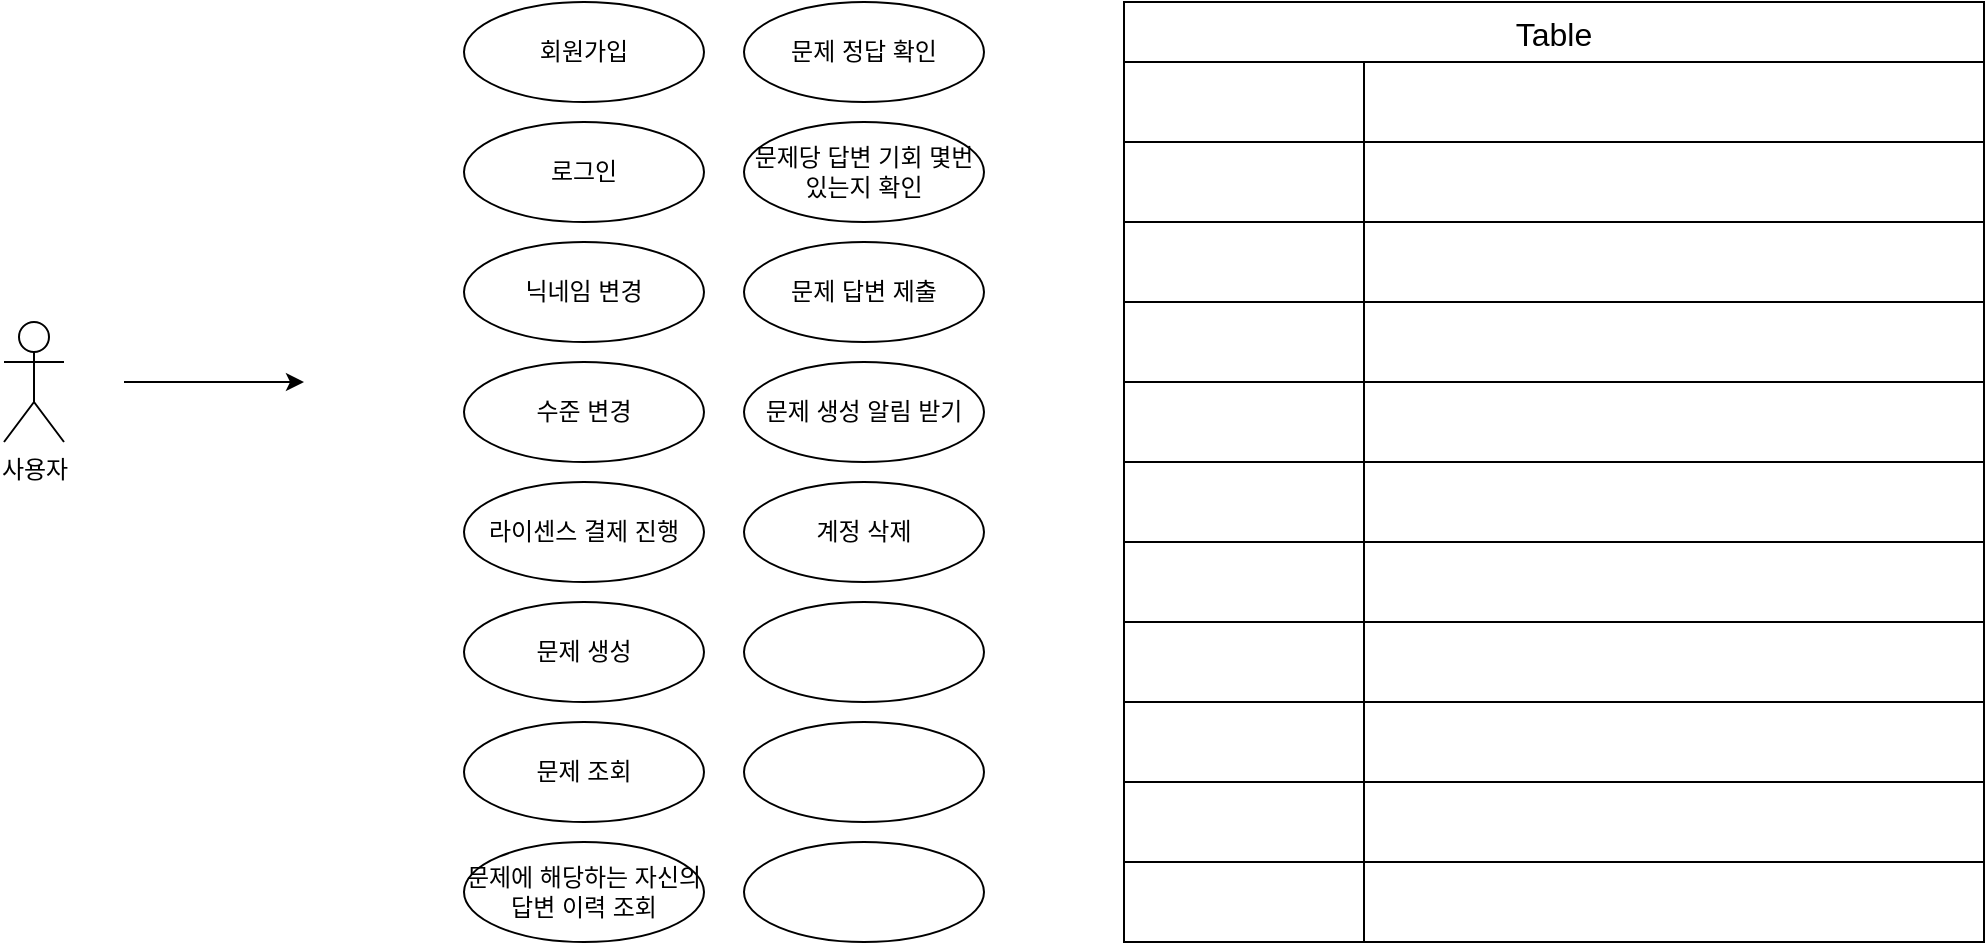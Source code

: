 <mxfile version="24.2.2" type="github">
  <diagram name="페이지-1" id="P92IDIxB-07LZbA0uTBh">
    <mxGraphModel dx="1687" dy="878" grid="1" gridSize="10" guides="1" tooltips="1" connect="1" arrows="1" fold="1" page="1" pageScale="1" pageWidth="827" pageHeight="1169" math="0" shadow="0">
      <root>
        <mxCell id="0" />
        <mxCell id="1" parent="0" />
        <mxCell id="VhF9RSgYSfxIK7Hk7AZq-1" value="회원가입" style="ellipse;whiteSpace=wrap;html=1;" parent="1" vertex="1">
          <mxGeometry x="260" y="500" width="120" height="50" as="geometry" />
        </mxCell>
        <mxCell id="VhF9RSgYSfxIK7Hk7AZq-2" value="로그인" style="ellipse;whiteSpace=wrap;html=1;" parent="1" vertex="1">
          <mxGeometry x="260" y="560" width="120" height="50" as="geometry" />
        </mxCell>
        <mxCell id="VhF9RSgYSfxIK7Hk7AZq-3" value="닉네임 변경" style="ellipse;whiteSpace=wrap;html=1;" parent="1" vertex="1">
          <mxGeometry x="260" y="620" width="120" height="50" as="geometry" />
        </mxCell>
        <mxCell id="VhF9RSgYSfxIK7Hk7AZq-4" value="수준 변경" style="ellipse;whiteSpace=wrap;html=1;" parent="1" vertex="1">
          <mxGeometry x="260" y="680" width="120" height="50" as="geometry" />
        </mxCell>
        <mxCell id="VhF9RSgYSfxIK7Hk7AZq-5" value="라이센스 결제 진행" style="ellipse;whiteSpace=wrap;html=1;" parent="1" vertex="1">
          <mxGeometry x="260" y="740" width="120" height="50" as="geometry" />
        </mxCell>
        <mxCell id="VhF9RSgYSfxIK7Hk7AZq-6" value="문제 생성" style="ellipse;whiteSpace=wrap;html=1;" parent="1" vertex="1">
          <mxGeometry x="260" y="800" width="120" height="50" as="geometry" />
        </mxCell>
        <mxCell id="VhF9RSgYSfxIK7Hk7AZq-7" value="문제 조회" style="ellipse;whiteSpace=wrap;html=1;" parent="1" vertex="1">
          <mxGeometry x="260" y="860" width="120" height="50" as="geometry" />
        </mxCell>
        <mxCell id="VhF9RSgYSfxIK7Hk7AZq-8" value="문제에 해당하는 자신의 답변 이력 조회" style="ellipse;whiteSpace=wrap;html=1;" parent="1" vertex="1">
          <mxGeometry x="260" y="920" width="120" height="50" as="geometry" />
        </mxCell>
        <mxCell id="VhF9RSgYSfxIK7Hk7AZq-9" value="문제 정답 확인" style="ellipse;whiteSpace=wrap;html=1;" parent="1" vertex="1">
          <mxGeometry x="400" y="500" width="120" height="50" as="geometry" />
        </mxCell>
        <mxCell id="VhF9RSgYSfxIK7Hk7AZq-10" value="문제당 답변 기회 몇번 있는지 확인" style="ellipse;whiteSpace=wrap;html=1;" parent="1" vertex="1">
          <mxGeometry x="400" y="560" width="120" height="50" as="geometry" />
        </mxCell>
        <mxCell id="VhF9RSgYSfxIK7Hk7AZq-11" value="문제 답변 제출" style="ellipse;whiteSpace=wrap;html=1;" parent="1" vertex="1">
          <mxGeometry x="400" y="620" width="120" height="50" as="geometry" />
        </mxCell>
        <mxCell id="VhF9RSgYSfxIK7Hk7AZq-12" value="문제 생성 알림 받기" style="ellipse;whiteSpace=wrap;html=1;" parent="1" vertex="1">
          <mxGeometry x="400" y="680" width="120" height="50" as="geometry" />
        </mxCell>
        <mxCell id="VhF9RSgYSfxIK7Hk7AZq-13" value="계정 삭제" style="ellipse;whiteSpace=wrap;html=1;" parent="1" vertex="1">
          <mxGeometry x="400" y="740" width="120" height="50" as="geometry" />
        </mxCell>
        <mxCell id="VhF9RSgYSfxIK7Hk7AZq-14" value="" style="ellipse;whiteSpace=wrap;html=1;" parent="1" vertex="1">
          <mxGeometry x="400" y="800" width="120" height="50" as="geometry" />
        </mxCell>
        <mxCell id="VhF9RSgYSfxIK7Hk7AZq-15" value="" style="ellipse;whiteSpace=wrap;html=1;" parent="1" vertex="1">
          <mxGeometry x="400" y="860" width="120" height="50" as="geometry" />
        </mxCell>
        <mxCell id="VhF9RSgYSfxIK7Hk7AZq-16" value="" style="ellipse;whiteSpace=wrap;html=1;" parent="1" vertex="1">
          <mxGeometry x="400" y="920" width="120" height="50" as="geometry" />
        </mxCell>
        <mxCell id="j_wqAF3bPt4c0Rr6Cg5Z-1" value="Table" style="shape=table;startSize=30;container=1;collapsible=0;childLayout=tableLayout;strokeColor=default;fontSize=16;" vertex="1" parent="1">
          <mxGeometry x="590" y="500" width="430" height="470" as="geometry" />
        </mxCell>
        <mxCell id="j_wqAF3bPt4c0Rr6Cg5Z-39" style="shape=tableRow;horizontal=0;startSize=0;swimlaneHead=0;swimlaneBody=0;strokeColor=inherit;top=0;left=0;bottom=0;right=0;collapsible=0;dropTarget=0;fillColor=none;points=[[0,0.5],[1,0.5]];portConstraint=eastwest;fontSize=16;" vertex="1" parent="j_wqAF3bPt4c0Rr6Cg5Z-1">
          <mxGeometry y="30" width="430" height="40" as="geometry" />
        </mxCell>
        <mxCell id="j_wqAF3bPt4c0Rr6Cg5Z-40" style="shape=partialRectangle;html=1;whiteSpace=wrap;connectable=0;strokeColor=inherit;overflow=hidden;fillColor=none;top=0;left=0;bottom=0;right=0;pointerEvents=1;fontSize=16;" vertex="1" parent="j_wqAF3bPt4c0Rr6Cg5Z-39">
          <mxGeometry width="120" height="40" as="geometry">
            <mxRectangle width="120" height="40" as="alternateBounds" />
          </mxGeometry>
        </mxCell>
        <mxCell id="j_wqAF3bPt4c0Rr6Cg5Z-41" style="shape=partialRectangle;html=1;whiteSpace=wrap;connectable=0;strokeColor=inherit;overflow=hidden;fillColor=none;top=0;left=0;bottom=0;right=0;pointerEvents=1;fontSize=16;" vertex="1" parent="j_wqAF3bPt4c0Rr6Cg5Z-39">
          <mxGeometry x="120" width="310" height="40" as="geometry">
            <mxRectangle width="310" height="40" as="alternateBounds" />
          </mxGeometry>
        </mxCell>
        <mxCell id="j_wqAF3bPt4c0Rr6Cg5Z-36" style="shape=tableRow;horizontal=0;startSize=0;swimlaneHead=0;swimlaneBody=0;strokeColor=inherit;top=0;left=0;bottom=0;right=0;collapsible=0;dropTarget=0;fillColor=none;points=[[0,0.5],[1,0.5]];portConstraint=eastwest;fontSize=16;" vertex="1" parent="j_wqAF3bPt4c0Rr6Cg5Z-1">
          <mxGeometry y="70" width="430" height="40" as="geometry" />
        </mxCell>
        <mxCell id="j_wqAF3bPt4c0Rr6Cg5Z-37" style="shape=partialRectangle;html=1;whiteSpace=wrap;connectable=0;strokeColor=inherit;overflow=hidden;fillColor=none;top=0;left=0;bottom=0;right=0;pointerEvents=1;fontSize=16;" vertex="1" parent="j_wqAF3bPt4c0Rr6Cg5Z-36">
          <mxGeometry width="120" height="40" as="geometry">
            <mxRectangle width="120" height="40" as="alternateBounds" />
          </mxGeometry>
        </mxCell>
        <mxCell id="j_wqAF3bPt4c0Rr6Cg5Z-38" style="shape=partialRectangle;html=1;whiteSpace=wrap;connectable=0;strokeColor=inherit;overflow=hidden;fillColor=none;top=0;left=0;bottom=0;right=0;pointerEvents=1;fontSize=16;" vertex="1" parent="j_wqAF3bPt4c0Rr6Cg5Z-36">
          <mxGeometry x="120" width="310" height="40" as="geometry">
            <mxRectangle width="310" height="40" as="alternateBounds" />
          </mxGeometry>
        </mxCell>
        <mxCell id="j_wqAF3bPt4c0Rr6Cg5Z-33" style="shape=tableRow;horizontal=0;startSize=0;swimlaneHead=0;swimlaneBody=0;strokeColor=inherit;top=0;left=0;bottom=0;right=0;collapsible=0;dropTarget=0;fillColor=none;points=[[0,0.5],[1,0.5]];portConstraint=eastwest;fontSize=16;" vertex="1" parent="j_wqAF3bPt4c0Rr6Cg5Z-1">
          <mxGeometry y="110" width="430" height="40" as="geometry" />
        </mxCell>
        <mxCell id="j_wqAF3bPt4c0Rr6Cg5Z-34" style="shape=partialRectangle;html=1;whiteSpace=wrap;connectable=0;strokeColor=inherit;overflow=hidden;fillColor=none;top=0;left=0;bottom=0;right=0;pointerEvents=1;fontSize=16;" vertex="1" parent="j_wqAF3bPt4c0Rr6Cg5Z-33">
          <mxGeometry width="120" height="40" as="geometry">
            <mxRectangle width="120" height="40" as="alternateBounds" />
          </mxGeometry>
        </mxCell>
        <mxCell id="j_wqAF3bPt4c0Rr6Cg5Z-35" style="shape=partialRectangle;html=1;whiteSpace=wrap;connectable=0;strokeColor=inherit;overflow=hidden;fillColor=none;top=0;left=0;bottom=0;right=0;pointerEvents=1;fontSize=16;" vertex="1" parent="j_wqAF3bPt4c0Rr6Cg5Z-33">
          <mxGeometry x="120" width="310" height="40" as="geometry">
            <mxRectangle width="310" height="40" as="alternateBounds" />
          </mxGeometry>
        </mxCell>
        <mxCell id="j_wqAF3bPt4c0Rr6Cg5Z-30" style="shape=tableRow;horizontal=0;startSize=0;swimlaneHead=0;swimlaneBody=0;strokeColor=inherit;top=0;left=0;bottom=0;right=0;collapsible=0;dropTarget=0;fillColor=none;points=[[0,0.5],[1,0.5]];portConstraint=eastwest;fontSize=16;" vertex="1" parent="j_wqAF3bPt4c0Rr6Cg5Z-1">
          <mxGeometry y="150" width="430" height="40" as="geometry" />
        </mxCell>
        <mxCell id="j_wqAF3bPt4c0Rr6Cg5Z-31" style="shape=partialRectangle;html=1;whiteSpace=wrap;connectable=0;strokeColor=inherit;overflow=hidden;fillColor=none;top=0;left=0;bottom=0;right=0;pointerEvents=1;fontSize=16;" vertex="1" parent="j_wqAF3bPt4c0Rr6Cg5Z-30">
          <mxGeometry width="120" height="40" as="geometry">
            <mxRectangle width="120" height="40" as="alternateBounds" />
          </mxGeometry>
        </mxCell>
        <mxCell id="j_wqAF3bPt4c0Rr6Cg5Z-32" style="shape=partialRectangle;html=1;whiteSpace=wrap;connectable=0;strokeColor=inherit;overflow=hidden;fillColor=none;top=0;left=0;bottom=0;right=0;pointerEvents=1;fontSize=16;" vertex="1" parent="j_wqAF3bPt4c0Rr6Cg5Z-30">
          <mxGeometry x="120" width="310" height="40" as="geometry">
            <mxRectangle width="310" height="40" as="alternateBounds" />
          </mxGeometry>
        </mxCell>
        <mxCell id="j_wqAF3bPt4c0Rr6Cg5Z-27" style="shape=tableRow;horizontal=0;startSize=0;swimlaneHead=0;swimlaneBody=0;strokeColor=inherit;top=0;left=0;bottom=0;right=0;collapsible=0;dropTarget=0;fillColor=none;points=[[0,0.5],[1,0.5]];portConstraint=eastwest;fontSize=16;" vertex="1" parent="j_wqAF3bPt4c0Rr6Cg5Z-1">
          <mxGeometry y="190" width="430" height="40" as="geometry" />
        </mxCell>
        <mxCell id="j_wqAF3bPt4c0Rr6Cg5Z-28" style="shape=partialRectangle;html=1;whiteSpace=wrap;connectable=0;strokeColor=inherit;overflow=hidden;fillColor=none;top=0;left=0;bottom=0;right=0;pointerEvents=1;fontSize=16;" vertex="1" parent="j_wqAF3bPt4c0Rr6Cg5Z-27">
          <mxGeometry width="120" height="40" as="geometry">
            <mxRectangle width="120" height="40" as="alternateBounds" />
          </mxGeometry>
        </mxCell>
        <mxCell id="j_wqAF3bPt4c0Rr6Cg5Z-29" style="shape=partialRectangle;html=1;whiteSpace=wrap;connectable=0;strokeColor=inherit;overflow=hidden;fillColor=none;top=0;left=0;bottom=0;right=0;pointerEvents=1;fontSize=16;" vertex="1" parent="j_wqAF3bPt4c0Rr6Cg5Z-27">
          <mxGeometry x="120" width="310" height="40" as="geometry">
            <mxRectangle width="310" height="40" as="alternateBounds" />
          </mxGeometry>
        </mxCell>
        <mxCell id="j_wqAF3bPt4c0Rr6Cg5Z-24" style="shape=tableRow;horizontal=0;startSize=0;swimlaneHead=0;swimlaneBody=0;strokeColor=inherit;top=0;left=0;bottom=0;right=0;collapsible=0;dropTarget=0;fillColor=none;points=[[0,0.5],[1,0.5]];portConstraint=eastwest;fontSize=16;" vertex="1" parent="j_wqAF3bPt4c0Rr6Cg5Z-1">
          <mxGeometry y="230" width="430" height="40" as="geometry" />
        </mxCell>
        <mxCell id="j_wqAF3bPt4c0Rr6Cg5Z-25" style="shape=partialRectangle;html=1;whiteSpace=wrap;connectable=0;strokeColor=inherit;overflow=hidden;fillColor=none;top=0;left=0;bottom=0;right=0;pointerEvents=1;fontSize=16;" vertex="1" parent="j_wqAF3bPt4c0Rr6Cg5Z-24">
          <mxGeometry width="120" height="40" as="geometry">
            <mxRectangle width="120" height="40" as="alternateBounds" />
          </mxGeometry>
        </mxCell>
        <mxCell id="j_wqAF3bPt4c0Rr6Cg5Z-26" style="shape=partialRectangle;html=1;whiteSpace=wrap;connectable=0;strokeColor=inherit;overflow=hidden;fillColor=none;top=0;left=0;bottom=0;right=0;pointerEvents=1;fontSize=16;" vertex="1" parent="j_wqAF3bPt4c0Rr6Cg5Z-24">
          <mxGeometry x="120" width="310" height="40" as="geometry">
            <mxRectangle width="310" height="40" as="alternateBounds" />
          </mxGeometry>
        </mxCell>
        <mxCell id="j_wqAF3bPt4c0Rr6Cg5Z-21" style="shape=tableRow;horizontal=0;startSize=0;swimlaneHead=0;swimlaneBody=0;strokeColor=inherit;top=0;left=0;bottom=0;right=0;collapsible=0;dropTarget=0;fillColor=none;points=[[0,0.5],[1,0.5]];portConstraint=eastwest;fontSize=16;" vertex="1" parent="j_wqAF3bPt4c0Rr6Cg5Z-1">
          <mxGeometry y="270" width="430" height="40" as="geometry" />
        </mxCell>
        <mxCell id="j_wqAF3bPt4c0Rr6Cg5Z-22" style="shape=partialRectangle;html=1;whiteSpace=wrap;connectable=0;strokeColor=inherit;overflow=hidden;fillColor=none;top=0;left=0;bottom=0;right=0;pointerEvents=1;fontSize=16;" vertex="1" parent="j_wqAF3bPt4c0Rr6Cg5Z-21">
          <mxGeometry width="120" height="40" as="geometry">
            <mxRectangle width="120" height="40" as="alternateBounds" />
          </mxGeometry>
        </mxCell>
        <mxCell id="j_wqAF3bPt4c0Rr6Cg5Z-23" style="shape=partialRectangle;html=1;whiteSpace=wrap;connectable=0;strokeColor=inherit;overflow=hidden;fillColor=none;top=0;left=0;bottom=0;right=0;pointerEvents=1;fontSize=16;" vertex="1" parent="j_wqAF3bPt4c0Rr6Cg5Z-21">
          <mxGeometry x="120" width="310" height="40" as="geometry">
            <mxRectangle width="310" height="40" as="alternateBounds" />
          </mxGeometry>
        </mxCell>
        <mxCell id="j_wqAF3bPt4c0Rr6Cg5Z-18" style="shape=tableRow;horizontal=0;startSize=0;swimlaneHead=0;swimlaneBody=0;strokeColor=inherit;top=0;left=0;bottom=0;right=0;collapsible=0;dropTarget=0;fillColor=none;points=[[0,0.5],[1,0.5]];portConstraint=eastwest;fontSize=16;" vertex="1" parent="j_wqAF3bPt4c0Rr6Cg5Z-1">
          <mxGeometry y="310" width="430" height="40" as="geometry" />
        </mxCell>
        <mxCell id="j_wqAF3bPt4c0Rr6Cg5Z-19" style="shape=partialRectangle;html=1;whiteSpace=wrap;connectable=0;strokeColor=inherit;overflow=hidden;fillColor=none;top=0;left=0;bottom=0;right=0;pointerEvents=1;fontSize=16;" vertex="1" parent="j_wqAF3bPt4c0Rr6Cg5Z-18">
          <mxGeometry width="120" height="40" as="geometry">
            <mxRectangle width="120" height="40" as="alternateBounds" />
          </mxGeometry>
        </mxCell>
        <mxCell id="j_wqAF3bPt4c0Rr6Cg5Z-20" style="shape=partialRectangle;html=1;whiteSpace=wrap;connectable=0;strokeColor=inherit;overflow=hidden;fillColor=none;top=0;left=0;bottom=0;right=0;pointerEvents=1;fontSize=16;" vertex="1" parent="j_wqAF3bPt4c0Rr6Cg5Z-18">
          <mxGeometry x="120" width="310" height="40" as="geometry">
            <mxRectangle width="310" height="40" as="alternateBounds" />
          </mxGeometry>
        </mxCell>
        <mxCell id="j_wqAF3bPt4c0Rr6Cg5Z-2" value="" style="shape=tableRow;horizontal=0;startSize=0;swimlaneHead=0;swimlaneBody=0;strokeColor=inherit;top=0;left=0;bottom=0;right=0;collapsible=0;dropTarget=0;fillColor=none;points=[[0,0.5],[1,0.5]];portConstraint=eastwest;fontSize=16;" vertex="1" parent="j_wqAF3bPt4c0Rr6Cg5Z-1">
          <mxGeometry y="350" width="430" height="40" as="geometry" />
        </mxCell>
        <mxCell id="j_wqAF3bPt4c0Rr6Cg5Z-3" value="" style="shape=partialRectangle;html=1;whiteSpace=wrap;connectable=0;strokeColor=inherit;overflow=hidden;fillColor=none;top=0;left=0;bottom=0;right=0;pointerEvents=1;fontSize=16;" vertex="1" parent="j_wqAF3bPt4c0Rr6Cg5Z-2">
          <mxGeometry width="120" height="40" as="geometry">
            <mxRectangle width="120" height="40" as="alternateBounds" />
          </mxGeometry>
        </mxCell>
        <mxCell id="j_wqAF3bPt4c0Rr6Cg5Z-4" value="" style="shape=partialRectangle;html=1;whiteSpace=wrap;connectable=0;strokeColor=inherit;overflow=hidden;fillColor=none;top=0;left=0;bottom=0;right=0;pointerEvents=1;fontSize=16;" vertex="1" parent="j_wqAF3bPt4c0Rr6Cg5Z-2">
          <mxGeometry x="120" width="310" height="40" as="geometry">
            <mxRectangle width="310" height="40" as="alternateBounds" />
          </mxGeometry>
        </mxCell>
        <mxCell id="j_wqAF3bPt4c0Rr6Cg5Z-6" value="" style="shape=tableRow;horizontal=0;startSize=0;swimlaneHead=0;swimlaneBody=0;strokeColor=inherit;top=0;left=0;bottom=0;right=0;collapsible=0;dropTarget=0;fillColor=none;points=[[0,0.5],[1,0.5]];portConstraint=eastwest;fontSize=16;" vertex="1" parent="j_wqAF3bPt4c0Rr6Cg5Z-1">
          <mxGeometry y="390" width="430" height="40" as="geometry" />
        </mxCell>
        <mxCell id="j_wqAF3bPt4c0Rr6Cg5Z-7" value="" style="shape=partialRectangle;html=1;whiteSpace=wrap;connectable=0;strokeColor=inherit;overflow=hidden;fillColor=none;top=0;left=0;bottom=0;right=0;pointerEvents=1;fontSize=16;" vertex="1" parent="j_wqAF3bPt4c0Rr6Cg5Z-6">
          <mxGeometry width="120" height="40" as="geometry">
            <mxRectangle width="120" height="40" as="alternateBounds" />
          </mxGeometry>
        </mxCell>
        <mxCell id="j_wqAF3bPt4c0Rr6Cg5Z-8" value="" style="shape=partialRectangle;html=1;whiteSpace=wrap;connectable=0;strokeColor=inherit;overflow=hidden;fillColor=none;top=0;left=0;bottom=0;right=0;pointerEvents=1;fontSize=16;" vertex="1" parent="j_wqAF3bPt4c0Rr6Cg5Z-6">
          <mxGeometry x="120" width="310" height="40" as="geometry">
            <mxRectangle width="310" height="40" as="alternateBounds" />
          </mxGeometry>
        </mxCell>
        <mxCell id="j_wqAF3bPt4c0Rr6Cg5Z-10" value="" style="shape=tableRow;horizontal=0;startSize=0;swimlaneHead=0;swimlaneBody=0;strokeColor=inherit;top=0;left=0;bottom=0;right=0;collapsible=0;dropTarget=0;fillColor=none;points=[[0,0.5],[1,0.5]];portConstraint=eastwest;fontSize=16;" vertex="1" parent="j_wqAF3bPt4c0Rr6Cg5Z-1">
          <mxGeometry y="430" width="430" height="40" as="geometry" />
        </mxCell>
        <mxCell id="j_wqAF3bPt4c0Rr6Cg5Z-11" value="" style="shape=partialRectangle;html=1;whiteSpace=wrap;connectable=0;strokeColor=inherit;overflow=hidden;fillColor=none;top=0;left=0;bottom=0;right=0;pointerEvents=1;fontSize=16;" vertex="1" parent="j_wqAF3bPt4c0Rr6Cg5Z-10">
          <mxGeometry width="120" height="40" as="geometry">
            <mxRectangle width="120" height="40" as="alternateBounds" />
          </mxGeometry>
        </mxCell>
        <mxCell id="j_wqAF3bPt4c0Rr6Cg5Z-12" value="" style="shape=partialRectangle;html=1;whiteSpace=wrap;connectable=0;strokeColor=inherit;overflow=hidden;fillColor=none;top=0;left=0;bottom=0;right=0;pointerEvents=1;fontSize=16;" vertex="1" parent="j_wqAF3bPt4c0Rr6Cg5Z-10">
          <mxGeometry x="120" width="310" height="40" as="geometry">
            <mxRectangle width="310" height="40" as="alternateBounds" />
          </mxGeometry>
        </mxCell>
        <mxCell id="j_wqAF3bPt4c0Rr6Cg5Z-14" value="사용자" style="shape=umlActor;verticalLabelPosition=bottom;verticalAlign=top;html=1;outlineConnect=0;" vertex="1" parent="1">
          <mxGeometry x="30" y="660" width="30" height="60" as="geometry" />
        </mxCell>
        <mxCell id="j_wqAF3bPt4c0Rr6Cg5Z-15" value="" style="endArrow=classic;html=1;rounded=0;" edge="1" parent="1">
          <mxGeometry width="50" height="50" relative="1" as="geometry">
            <mxPoint x="90" y="690" as="sourcePoint" />
            <mxPoint x="180" y="690" as="targetPoint" />
          </mxGeometry>
        </mxCell>
      </root>
    </mxGraphModel>
  </diagram>
</mxfile>
